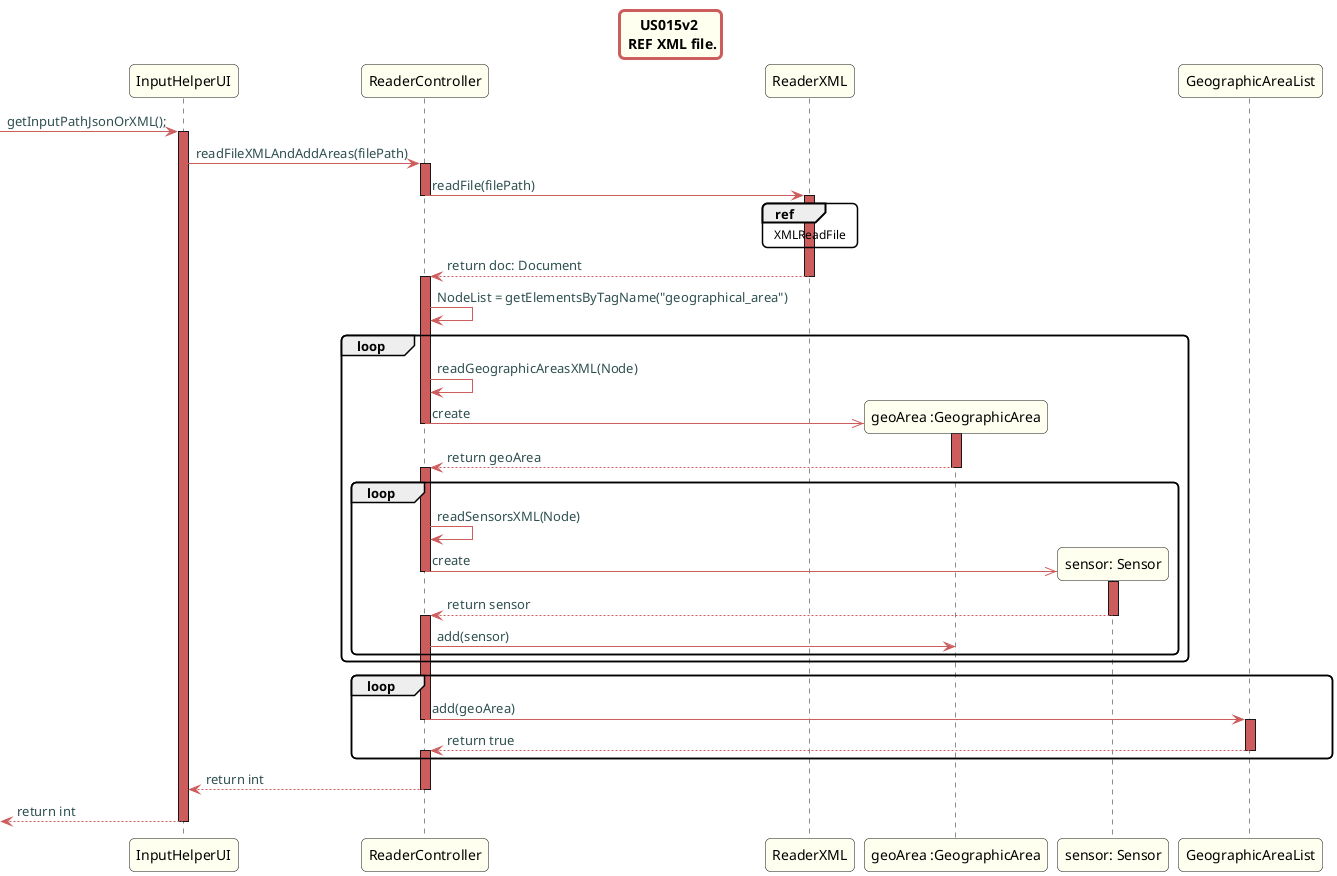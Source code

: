 @startuml
title US015v2 \n REF XML file.
skinparam titleBorderRoundCorner 10
skinparam titleBorderThickness 3
skinparam titleBorderColor indianred
skinparam titleBackgroundColor ivory
skinparam FontName quicksand

skinparam actor {
  BorderColor indianred
  }

skinparam sequence {
  LifeLineBackgroundColor indianred
  ParticipantBackgroundColor ivory
}

skinparam roundcorner 10

skinparam component {
  arrowThickness 1
  ArrowFontName Verdana
  ArrowColor indianred
  ArrowFontColor darkslategrey
}

-> InputHelperUI: getInputPathJsonOrXML();
activate InputHelperUI
InputHelperUI -> ReaderController: readFileXMLAndAddAreas(filePath)
activate ReaderController
ReaderController -> ReaderXML: readFile(filePath)
deactivate ReaderController
activate ReaderXML
ref over ReaderXML
XMLReadFile
end ref
ReaderXML --> ReaderController: return doc: Document
deactivate ReaderXML

activate ReaderController
ReaderController->ReaderController:NodeList = getElementsByTagName("geographical_area")
loop
ReaderController->ReaderController:readGeographicAreasXML(Node)
create "geoArea :GeographicArea"
ReaderController ->> "geoArea :GeographicArea": create
activate "geoArea :GeographicArea"
deactivate ReaderController

"geoArea :GeographicArea" --> ReaderController: return geoArea
deactivate "geoArea :GeographicArea"
activate ReaderController
loop
ReaderController->ReaderController:readSensorsXML(Node)
create "sensor: Sensor"
ReaderController ->> "sensor: Sensor": create
activate "sensor: Sensor"
deactivate ReaderController

"sensor: Sensor" --> ReaderController: return sensor
deactivate "sensor: Sensor"

activate ReaderController
ReaderController -> "geoArea :GeographicArea": add(sensor)
end loop
end loop

loop
ReaderController -> GeographicAreaList: add(geoArea)
deactivate ReaderController
activate GeographicAreaList

GeographicAreaList-->ReaderController: return true
deactivate GeographicAreaList

activate ReaderController

end loop
ReaderController --> InputHelperUI: return int
deactivate ReaderController
 <-- InputHelperUI: return int
 deactivate InputHelperUI
@enduml